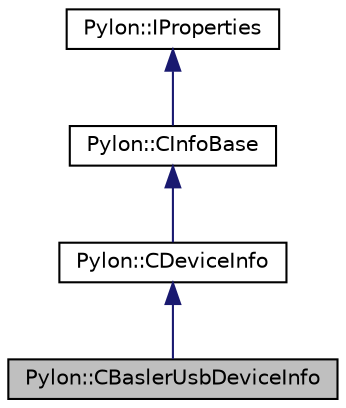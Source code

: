 digraph "Pylon::CBaslerUsbDeviceInfo"
{
  edge [fontname="Helvetica",fontsize="10",labelfontname="Helvetica",labelfontsize="10"];
  node [fontname="Helvetica",fontsize="10",shape=record];
  Node1 [label="Pylon::CBaslerUsbDeviceInfo",height=0.2,width=0.4,color="black", fillcolor="grey75", style="filled", fontcolor="black"];
  Node2 -> Node1 [dir="back",color="midnightblue",fontsize="10",style="solid",fontname="Helvetica"];
  Node2 [label="Pylon::CDeviceInfo",height=0.2,width=0.4,color="black", fillcolor="white", style="filled",URL="$class_pylon_1_1_c_device_info.html",tooltip="Holds information about an enumerated device. "];
  Node3 -> Node2 [dir="back",color="midnightblue",fontsize="10",style="solid",fontname="Helvetica"];
  Node3 [label="Pylon::CInfoBase",height=0.2,width=0.4,color="black", fillcolor="white", style="filled",URL="$class_pylon_1_1_c_info_base.html",tooltip="Base implementation for PYLON info container. "];
  Node4 -> Node3 [dir="back",color="midnightblue",fontsize="10",style="solid",fontname="Helvetica"];
  Node4 [label="Pylon::IProperties",height=0.2,width=0.4,color="black", fillcolor="white", style="filled",URL="$struct_pylon_1_1_i_properties.html",tooltip="interface for a property container "];
}
